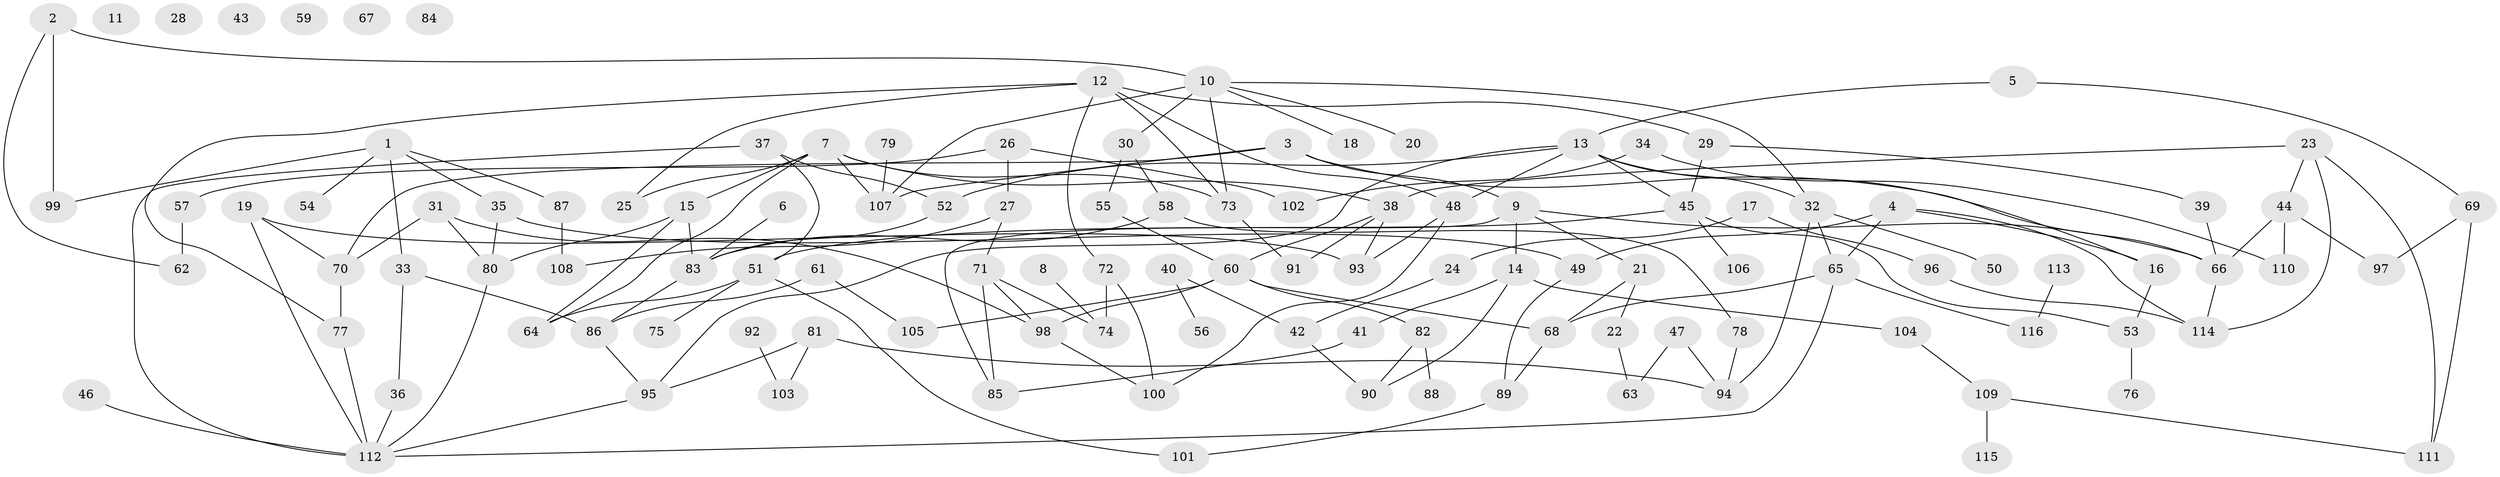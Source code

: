 // coarse degree distribution, {4: 0.11594202898550725, 3: 0.21739130434782608, 9: 0.028985507246376812, 1: 0.17391304347826086, 5: 0.10144927536231885, 7: 0.043478260869565216, 0: 0.08695652173913043, 16: 0.014492753623188406, 11: 0.014492753623188406, 2: 0.18840579710144928, 8: 0.014492753623188406}
// Generated by graph-tools (version 1.1) at 2025/16/03/04/25 18:16:28]
// undirected, 116 vertices, 163 edges
graph export_dot {
graph [start="1"]
  node [color=gray90,style=filled];
  1;
  2;
  3;
  4;
  5;
  6;
  7;
  8;
  9;
  10;
  11;
  12;
  13;
  14;
  15;
  16;
  17;
  18;
  19;
  20;
  21;
  22;
  23;
  24;
  25;
  26;
  27;
  28;
  29;
  30;
  31;
  32;
  33;
  34;
  35;
  36;
  37;
  38;
  39;
  40;
  41;
  42;
  43;
  44;
  45;
  46;
  47;
  48;
  49;
  50;
  51;
  52;
  53;
  54;
  55;
  56;
  57;
  58;
  59;
  60;
  61;
  62;
  63;
  64;
  65;
  66;
  67;
  68;
  69;
  70;
  71;
  72;
  73;
  74;
  75;
  76;
  77;
  78;
  79;
  80;
  81;
  82;
  83;
  84;
  85;
  86;
  87;
  88;
  89;
  90;
  91;
  92;
  93;
  94;
  95;
  96;
  97;
  98;
  99;
  100;
  101;
  102;
  103;
  104;
  105;
  106;
  107;
  108;
  109;
  110;
  111;
  112;
  113;
  114;
  115;
  116;
  1 -- 33;
  1 -- 35;
  1 -- 54;
  1 -- 87;
  1 -- 99;
  2 -- 10;
  2 -- 62;
  2 -- 99;
  3 -- 9;
  3 -- 66;
  3 -- 70;
  3 -- 107;
  4 -- 16;
  4 -- 49;
  4 -- 65;
  4 -- 114;
  5 -- 13;
  5 -- 69;
  6 -- 83;
  7 -- 15;
  7 -- 25;
  7 -- 38;
  7 -- 64;
  7 -- 73;
  7 -- 107;
  8 -- 74;
  9 -- 14;
  9 -- 21;
  9 -- 66;
  9 -- 85;
  10 -- 18;
  10 -- 20;
  10 -- 30;
  10 -- 32;
  10 -- 73;
  10 -- 107;
  12 -- 25;
  12 -- 29;
  12 -- 48;
  12 -- 72;
  12 -- 73;
  12 -- 77;
  13 -- 16;
  13 -- 32;
  13 -- 45;
  13 -- 48;
  13 -- 52;
  13 -- 95;
  14 -- 41;
  14 -- 90;
  14 -- 104;
  15 -- 64;
  15 -- 80;
  15 -- 83;
  16 -- 53;
  17 -- 24;
  17 -- 96;
  19 -- 70;
  19 -- 93;
  19 -- 112;
  21 -- 22;
  21 -- 68;
  22 -- 63;
  23 -- 38;
  23 -- 44;
  23 -- 111;
  23 -- 114;
  24 -- 42;
  26 -- 27;
  26 -- 57;
  26 -- 102;
  27 -- 71;
  27 -- 108;
  29 -- 39;
  29 -- 45;
  30 -- 55;
  30 -- 58;
  31 -- 70;
  31 -- 80;
  31 -- 98;
  32 -- 50;
  32 -- 65;
  32 -- 94;
  33 -- 36;
  33 -- 86;
  34 -- 102;
  34 -- 110;
  35 -- 49;
  35 -- 80;
  36 -- 112;
  37 -- 51;
  37 -- 52;
  37 -- 112;
  38 -- 60;
  38 -- 91;
  38 -- 93;
  39 -- 66;
  40 -- 42;
  40 -- 56;
  41 -- 85;
  42 -- 90;
  44 -- 66;
  44 -- 97;
  44 -- 110;
  45 -- 51;
  45 -- 53;
  45 -- 106;
  46 -- 112;
  47 -- 63;
  47 -- 94;
  48 -- 93;
  48 -- 100;
  49 -- 89;
  51 -- 64;
  51 -- 75;
  51 -- 101;
  52 -- 83;
  53 -- 76;
  55 -- 60;
  57 -- 62;
  58 -- 78;
  58 -- 83;
  60 -- 68;
  60 -- 82;
  60 -- 98;
  60 -- 105;
  61 -- 86;
  61 -- 105;
  65 -- 68;
  65 -- 112;
  65 -- 116;
  66 -- 114;
  68 -- 89;
  69 -- 97;
  69 -- 111;
  70 -- 77;
  71 -- 74;
  71 -- 85;
  71 -- 98;
  72 -- 74;
  72 -- 100;
  73 -- 91;
  77 -- 112;
  78 -- 94;
  79 -- 107;
  80 -- 112;
  81 -- 94;
  81 -- 95;
  81 -- 103;
  82 -- 88;
  82 -- 90;
  83 -- 86;
  86 -- 95;
  87 -- 108;
  89 -- 101;
  92 -- 103;
  95 -- 112;
  96 -- 114;
  98 -- 100;
  104 -- 109;
  109 -- 111;
  109 -- 115;
  113 -- 116;
}
